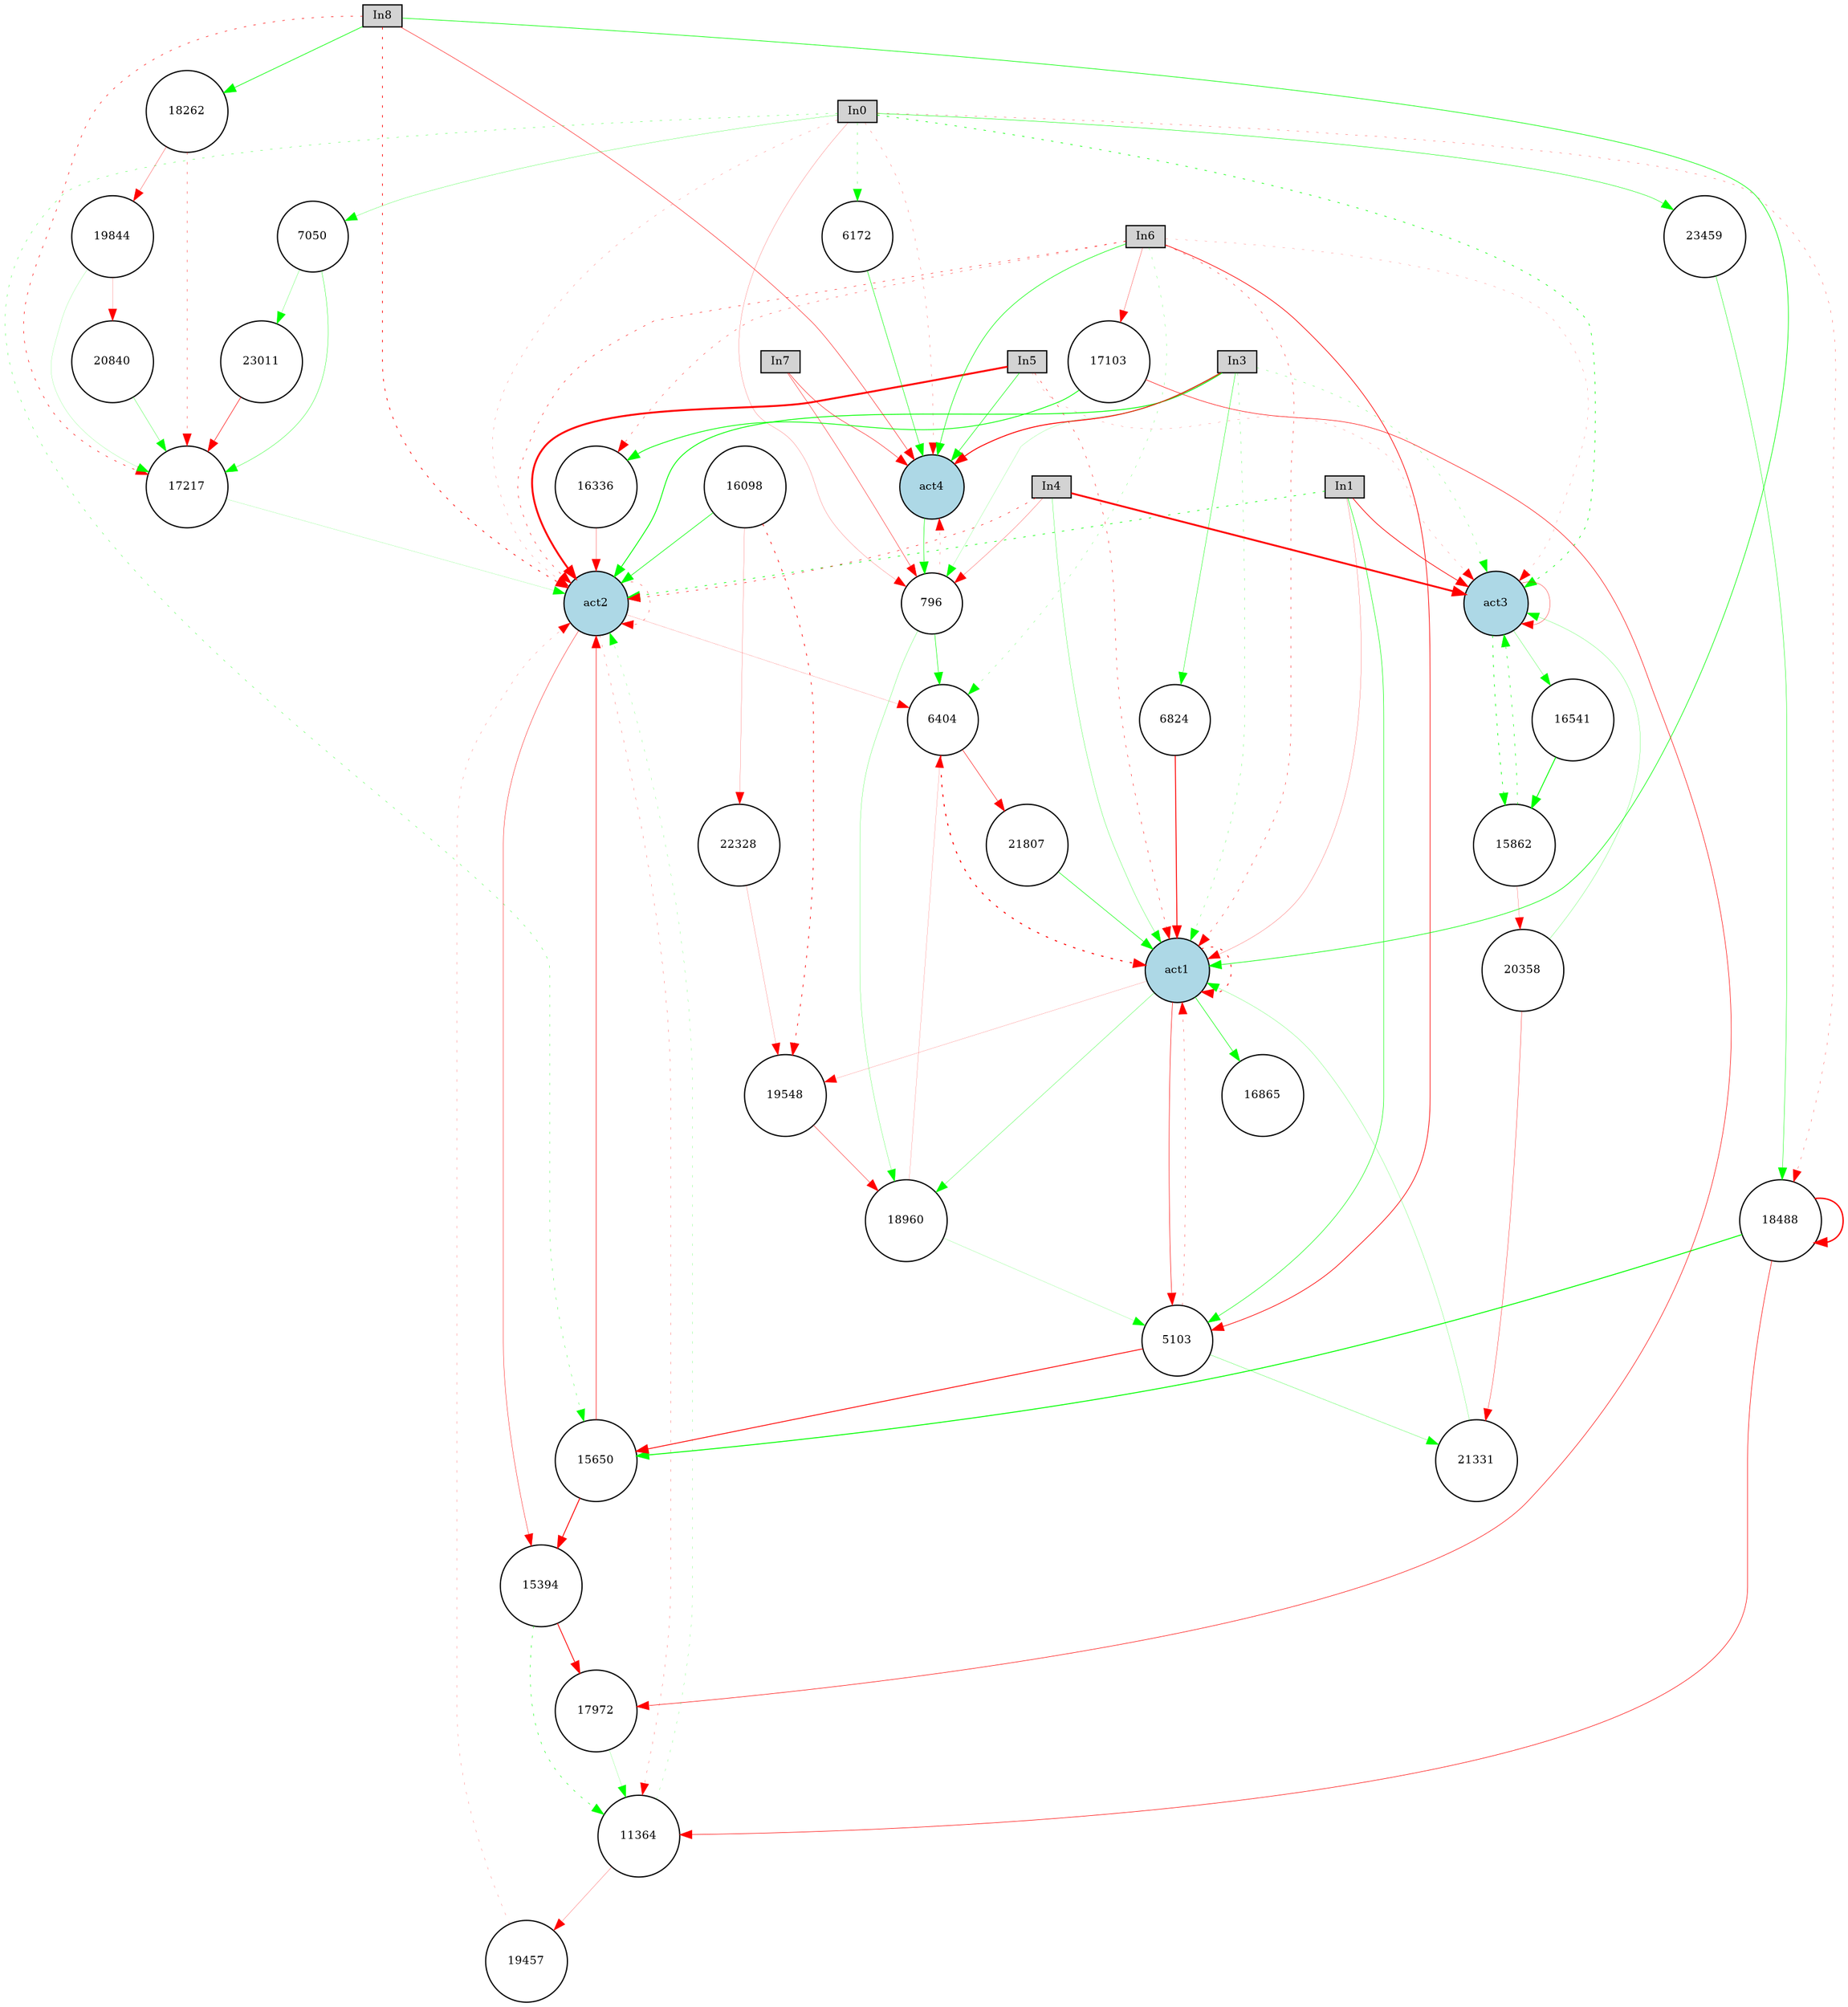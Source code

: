 digraph {
	node [fontsize=9 height=0.2 shape=circle width=0.2]
	In0 [fillcolor=lightgray shape=box style=filled]
	In1 [fillcolor=lightgray shape=box style=filled]
	In3 [fillcolor=lightgray shape=box style=filled]
	In4 [fillcolor=lightgray shape=box style=filled]
	In5 [fillcolor=lightgray shape=box style=filled]
	In6 [fillcolor=lightgray shape=box style=filled]
	In7 [fillcolor=lightgray shape=box style=filled]
	In8 [fillcolor=lightgray shape=box style=filled]
	act1 [fillcolor=lightblue style=filled]
	act2 [fillcolor=lightblue style=filled]
	act3 [fillcolor=lightblue style=filled]
	act4 [fillcolor=lightblue style=filled]
	6404 [fillcolor=white style=filled]
	19457 [fillcolor=white style=filled]
	19844 [fillcolor=white style=filled]
	20358 [fillcolor=white style=filled]
	7050 [fillcolor=white style=filled]
	18960 [fillcolor=white style=filled]
	6172 [fillcolor=white style=filled]
	796 [fillcolor=white style=filled]
	16541 [fillcolor=white style=filled]
	15394 [fillcolor=white style=filled]
	15650 [fillcolor=white style=filled]
	23459 [fillcolor=white style=filled]
	6824 [fillcolor=white style=filled]
	21807 [fillcolor=white style=filled]
	17972 [fillcolor=white style=filled]
	18488 [fillcolor=white style=filled]
	22328 [fillcolor=white style=filled]
	17217 [fillcolor=white style=filled]
	17103 [fillcolor=white style=filled]
	16336 [fillcolor=white style=filled]
	21331 [fillcolor=white style=filled]
	18262 [fillcolor=white style=filled]
	19548 [fillcolor=white style=filled]
	16865 [fillcolor=white style=filled]
	16098 [fillcolor=white style=filled]
	23011 [fillcolor=white style=filled]
	11364 [fillcolor=white style=filled]
	20840 [fillcolor=white style=filled]
	5103 [fillcolor=white style=filled]
	15862 [fillcolor=white style=filled]
	In0 -> act2 [color=red penwidth=0.14796460613442242 style=dotted]
	In0 -> act3 [color=green penwidth=0.4867986966883078 style=dotted]
	In0 -> act4 [color=red penwidth=0.1758558619077542 style=dotted]
	In1 -> act1 [color=red penwidth=0.1630661943246089 style=solid]
	In1 -> act2 [color=green penwidth=0.49578916731039 style=dotted]
	In1 -> act3 [color=red penwidth=0.5379722313974936 style=solid]
	In3 -> act1 [color=green penwidth=0.191520683598422 style=dotted]
	In3 -> act2 [color=green penwidth=0.6887602297587058 style=solid]
	In3 -> act3 [color=green penwidth=0.18477531563019745 style=dotted]
	In3 -> act4 [color=red penwidth=0.7764941580429332 style=solid]
	In4 -> act1 [color=green penwidth=0.2093803789241005 style=solid]
	In4 -> act2 [color=red penwidth=0.39219975911920135 style=dotted]
	In4 -> act3 [color=red penwidth=1.5005627461901652 style=solid]
	In5 -> act1 [color=red penwidth=0.3288784602810355 style=dotted]
	In5 -> act2 [color=red penwidth=1.5388866019523089 style=solid]
	In5 -> act3 [color=red penwidth=0.1356305131623745 style=dotted]
	In5 -> act4 [color=green penwidth=0.4201988460271726 style=solid]
	In6 -> act1 [color=red penwidth=0.29983876935453246 style=dotted]
	In6 -> act2 [color=red penwidth=0.34889024943267377 style=dotted]
	In6 -> act3 [color=red penwidth=0.13402314372581864 style=dotted]
	In6 -> act4 [color=green penwidth=0.4507728029363731 style=solid]
	In7 -> act4 [color=red penwidth=0.3433234233538765 style=solid]
	In8 -> act1 [color=green penwidth=0.49255438571763976 style=solid]
	In8 -> act2 [color=red penwidth=0.5698636123314551 style=dotted]
	In8 -> act4 [color=red penwidth=0.3477162938276622 style=solid]
	act1 -> act1 [color=red penwidth=0.6214296019914048 style=dotted]
	act2 -> act2 [color=red penwidth=0.264133277197814 style=dotted]
	act3 -> act3 [color=red penwidth=0.249578667830035 style=solid]
	act4 -> 796 [color=green penwidth=0.3904212439142516 style=solid]
	796 -> act4 [color=red penwidth=0.1751388980884545 style=dotted]
	In4 -> 796 [color=red penwidth=0.189940449227471 style=solid]
	In7 -> 796 [color=red penwidth=0.3005191444333147 style=solid]
	In1 -> 5103 [color=green penwidth=0.39724963418856385 style=solid]
	In0 -> 6172 [color=green penwidth=0.24149888603693742 style=dotted]
	6172 -> act4 [color=green penwidth=0.38605513804226754 style=solid]
	In6 -> 6404 [color=green penwidth=0.1640557835720156 style=dotted]
	6404 -> act1 [color=red penwidth=0.8229997957345981 style=dotted]
	In3 -> 6824 [color=green penwidth=0.3132320872781913 style=solid]
	6824 -> act1 [color=red penwidth=0.746645696416652 style=solid]
	In0 -> 7050 [color=green penwidth=0.18654035176817263 style=solid]
	796 -> 6404 [color=green penwidth=0.38936621727173704 style=solid]
	act1 -> 5103 [color=red penwidth=0.39260977817124976 style=solid]
	act2 -> 11364 [color=red penwidth=0.1780618799286406 style=dotted]
	11364 -> act2 [color=green penwidth=0.1451563458656022 style=dotted]
	5103 -> act1 [color=red penwidth=0.23695389365452035 style=dotted]
	act2 -> 15394 [color=red penwidth=0.29224310552934485 style=solid]
	15394 -> 11364 [color=green penwidth=0.3597601077927989 style=dotted]
	In0 -> 15650 [color=green penwidth=0.23508028562673167 style=dotted]
	15650 -> act2 [color=red penwidth=0.4381850277682673 style=solid]
	In6 -> 5103 [color=red penwidth=0.5278454961253958 style=solid]
	act3 -> 15862 [color=green penwidth=0.4986883947963723 style=dotted]
	15862 -> act3 [color=green penwidth=0.39682389936122464 style=dotted]
	act2 -> 6404 [color=red penwidth=0.10571953294570836 style=solid]
	16098 -> act2 [color=green penwidth=0.47711784786215894 style=solid]
	In6 -> 16336 [color=red penwidth=0.2574828496301004 style=dotted]
	16336 -> act2 [color=red penwidth=0.22671076202953727 style=solid]
	act3 -> 16541 [color=green penwidth=0.20479911803507617 style=solid]
	16541 -> 15862 [color=green penwidth=0.7122175326688933 style=solid]
	5103 -> 15650 [color=red penwidth=0.6869407311371898 style=solid]
	15650 -> 15394 [color=red penwidth=0.7136811001934393 style=solid]
	In6 -> 17103 [color=red penwidth=0.2139735819845932 style=solid]
	17103 -> 16336 [color=green penwidth=0.6355801771639437 style=solid]
	In3 -> 796 [color=green penwidth=0.11780065763834727 style=solid]
	In8 -> 17217 [color=red penwidth=0.4123300439350859 style=dotted]
	17217 -> act2 [color=green penwidth=0.10211603996521912 style=solid]
	15394 -> 17972 [color=red penwidth=0.6460082594646511 style=solid]
	17972 -> 11364 [color=green penwidth=0.12304456033554244 style=solid]
	In8 -> 18262 [color=green penwidth=0.509372109262846 style=solid]
	18262 -> 17217 [color=red penwidth=0.2625299897669388 style=dotted]
	17103 -> 17972 [color=red penwidth=0.41452136686946317 style=solid]
	In0 -> 18488 [color=red penwidth=0.20516139428997732 style=dotted]
	18488 -> 15650 [color=green penwidth=0.7744339557509622 style=solid]
	7050 -> 17217 [color=green penwidth=0.26064062840216484 style=solid]
	18488 -> 18488 [color=red penwidth=1.1282797717143351 style=solid]
	796 -> 18960 [color=green penwidth=0.17791256435863903 style=solid]
	18960 -> 6404 [color=red penwidth=0.1147083567500493 style=solid]
	act1 -> 18960 [color=green penwidth=0.21729935903958353 style=solid]
	11364 -> 19457 [color=red penwidth=0.17278623749470076 style=solid]
	19457 -> act2 [color=red penwidth=0.14681975534957872 style=dotted]
	18960 -> 5103 [color=green penwidth=0.11567126869237446 style=solid]
	act1 -> 19548 [color=red penwidth=0.10851547696882134 style=solid]
	19548 -> 18960 [color=red penwidth=0.29236851000180974 style=solid]
	18262 -> 19844 [color=red penwidth=0.21359137311243914 style=solid]
	19844 -> 17217 [color=green penwidth=0.10629376764283767 style=solid]
	15862 -> 20358 [color=red penwidth=0.1542849652559279 style=solid]
	20358 -> act3 [color=green penwidth=0.1708392214975618 style=solid]
	16098 -> 19548 [color=red penwidth=0.5359292691865724 style=dotted]
	19844 -> 20840 [color=red penwidth=0.13336106961714464 style=solid]
	20840 -> 17217 [color=green penwidth=0.22536341077774708 style=solid]
	18488 -> 11364 [color=red penwidth=0.4209311214562226 style=solid]
	5103 -> 21331 [color=green penwidth=0.2006342648879993 style=solid]
	21331 -> act1 [color=green penwidth=0.16276332752920947 style=solid]
	6404 -> 21807 [color=red penwidth=0.3691804838194479 style=solid]
	21807 -> act1 [color=green penwidth=0.40717458068557877 style=solid]
	16098 -> 22328 [color=red penwidth=0.1382381284512058 style=solid]
	22328 -> 19548 [color=red penwidth=0.13293081132087498 style=solid]
	20358 -> 21331 [color=red penwidth=0.2597388622334074 style=solid]
	7050 -> 23011 [color=green penwidth=0.17680883122943974 style=solid]
	23011 -> 17217 [color=red penwidth=0.40976732243251734 style=solid]
	act1 -> 16865 [color=green penwidth=0.44077783736526954 style=solid]
	In0 -> 23459 [color=green penwidth=0.3438358366349248 style=solid]
	23459 -> 18488 [color=green penwidth=0.32103711111091254 style=solid]
	In0 -> 796 [color=red penwidth=0.14403035898847863 style=solid]
}
